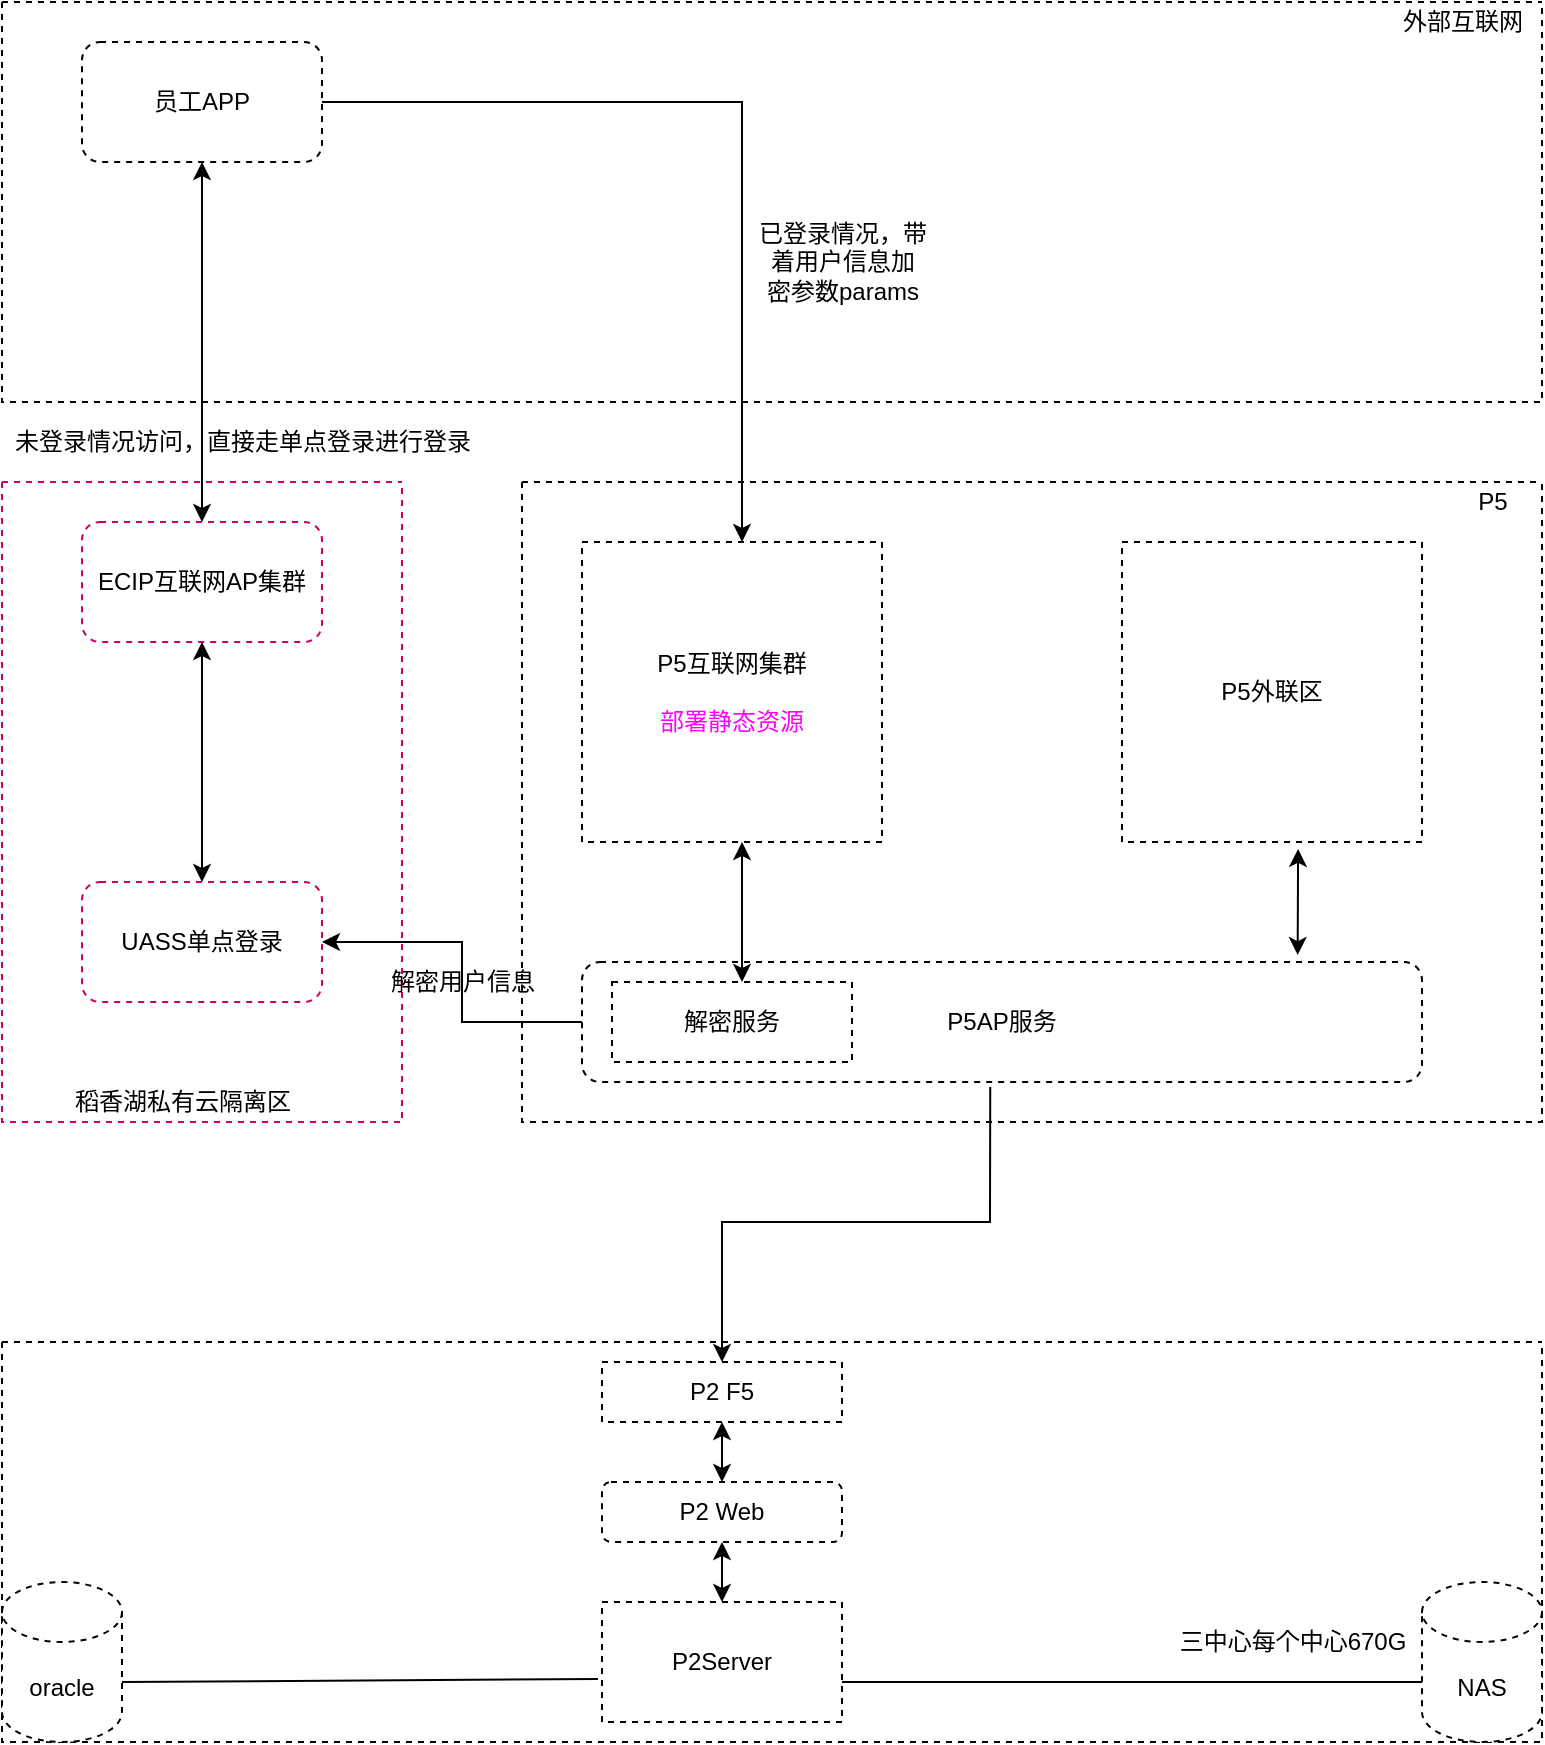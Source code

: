 <mxfile version="17.4.3" type="github" pages="3">
  <diagram id="fxYIC-l14unwPxHLsKk7" name="第 1 页">
    <mxGraphModel dx="1581" dy="884" grid="1" gridSize="10" guides="1" tooltips="1" connect="1" arrows="1" fold="1" page="1" pageScale="1" pageWidth="827" pageHeight="1169" math="0" shadow="0">
      <root>
        <mxCell id="0" />
        <mxCell id="1" parent="0" />
        <mxCell id="Ugl9uYvxQiId3nw6APR2-1" value="" style="swimlane;startSize=0;dashed=1;" vertex="1" parent="1">
          <mxGeometry x="30" y="20" width="770" height="200" as="geometry" />
        </mxCell>
        <mxCell id="Ugl9uYvxQiId3nw6APR2-2" value="外部互联网" style="text;html=1;align=center;verticalAlign=middle;resizable=0;points=[];autosize=1;strokeColor=none;fillColor=none;" vertex="1" parent="Ugl9uYvxQiId3nw6APR2-1">
          <mxGeometry x="690" width="80" height="20" as="geometry" />
        </mxCell>
        <mxCell id="Ugl9uYvxQiId3nw6APR2-3" value="员工APP" style="rounded=1;whiteSpace=wrap;html=1;dashed=1;" vertex="1" parent="Ugl9uYvxQiId3nw6APR2-1">
          <mxGeometry x="40" y="20" width="120" height="60" as="geometry" />
        </mxCell>
        <mxCell id="PqRMCvxVc-aRRlHkbQo4-2" value="已登录情况，带&lt;br&gt;着用户信息加&lt;br&gt;密参数params" style="text;html=1;align=center;verticalAlign=middle;resizable=0;points=[];autosize=1;strokeColor=none;fillColor=none;fontColor=#000000;" vertex="1" parent="Ugl9uYvxQiId3nw6APR2-1">
          <mxGeometry x="370" y="105" width="100" height="50" as="geometry" />
        </mxCell>
        <mxCell id="Ugl9uYvxQiId3nw6APR2-4" value="" style="swimlane;startSize=0;dashed=1;strokeColor=#CC0066;" vertex="1" parent="1">
          <mxGeometry x="30" y="260" width="200" height="320" as="geometry" />
        </mxCell>
        <mxCell id="Ugl9uYvxQiId3nw6APR2-5" value="稻香湖私有云隔离区" style="text;html=1;align=center;verticalAlign=middle;resizable=0;points=[];autosize=1;strokeColor=none;fillColor=none;" vertex="1" parent="Ugl9uYvxQiId3nw6APR2-4">
          <mxGeometry x="30" y="300" width="120" height="20" as="geometry" />
        </mxCell>
        <mxCell id="Ugl9uYvxQiId3nw6APR2-6" value="ECIP互联网AP集群" style="rounded=1;whiteSpace=wrap;html=1;dashed=1;strokeColor=#CC0066;" vertex="1" parent="Ugl9uYvxQiId3nw6APR2-4">
          <mxGeometry x="40" y="20" width="120" height="60" as="geometry" />
        </mxCell>
        <mxCell id="Ugl9uYvxQiId3nw6APR2-7" value="UASS单点登录" style="rounded=1;whiteSpace=wrap;html=1;dashed=1;strokeColor=#CC0066;" vertex="1" parent="Ugl9uYvxQiId3nw6APR2-4">
          <mxGeometry x="40" y="200" width="120" height="60" as="geometry" />
        </mxCell>
        <mxCell id="Ugl9uYvxQiId3nw6APR2-8" value="" style="endArrow=classic;startArrow=classic;html=1;rounded=0;exitX=0.5;exitY=0;exitDx=0;exitDy=0;" edge="1" parent="Ugl9uYvxQiId3nw6APR2-4" source="Ugl9uYvxQiId3nw6APR2-7">
          <mxGeometry width="50" height="50" relative="1" as="geometry">
            <mxPoint x="50" y="130" as="sourcePoint" />
            <mxPoint x="100" y="80" as="targetPoint" />
          </mxGeometry>
        </mxCell>
        <mxCell id="Ugl9uYvxQiId3nw6APR2-26" value="" style="endArrow=classic;startArrow=classic;html=1;rounded=0;fontColor=#000000;entryX=0;entryY=0.5;entryDx=0;entryDy=0;" edge="1" parent="Ugl9uYvxQiId3nw6APR2-4" target="PqRMCvxVc-aRRlHkbQo4-3">
          <mxGeometry width="50" height="50" relative="1" as="geometry">
            <mxPoint x="160" y="230" as="sourcePoint" />
            <mxPoint x="210" y="180" as="targetPoint" />
            <Array as="points">
              <mxPoint x="230" y="230" />
              <mxPoint x="230" y="270" />
            </Array>
          </mxGeometry>
        </mxCell>
        <mxCell id="Ugl9uYvxQiId3nw6APR2-10" value="" style="swimlane;startSize=0;dashed=1;" vertex="1" parent="1">
          <mxGeometry x="290" y="260" width="510" height="320" as="geometry" />
        </mxCell>
        <mxCell id="Ugl9uYvxQiId3nw6APR2-11" value="P5" style="text;html=1;align=center;verticalAlign=middle;resizable=0;points=[];autosize=1;strokeColor=none;fillColor=none;" vertex="1" parent="Ugl9uYvxQiId3nw6APR2-10">
          <mxGeometry x="470" width="30" height="20" as="geometry" />
        </mxCell>
        <mxCell id="Ugl9uYvxQiId3nw6APR2-12" value="P5互联网集群&lt;br&gt;&lt;br&gt;&lt;font color=&quot;#ff00ff&quot;&gt;部署静态资源&lt;/font&gt;" style="whiteSpace=wrap;html=1;aspect=fixed;dashed=1;" vertex="1" parent="Ugl9uYvxQiId3nw6APR2-10">
          <mxGeometry x="30" y="30" width="150" height="150" as="geometry" />
        </mxCell>
        <mxCell id="Ugl9uYvxQiId3nw6APR2-13" value="P5外联区" style="whiteSpace=wrap;html=1;aspect=fixed;dashed=1;" vertex="1" parent="Ugl9uYvxQiId3nw6APR2-10">
          <mxGeometry x="300" y="30" width="150" height="150" as="geometry" />
        </mxCell>
        <mxCell id="Ugl9uYvxQiId3nw6APR2-14" value="P5AP服务" style="rounded=1;whiteSpace=wrap;html=1;dashed=1;" vertex="1" parent="Ugl9uYvxQiId3nw6APR2-10">
          <mxGeometry x="30" y="240" width="420" height="60" as="geometry" />
        </mxCell>
        <mxCell id="Ugl9uYvxQiId3nw6APR2-16" value="" style="endArrow=classic;startArrow=classic;html=1;rounded=0;fontColor=#FF00FF;" edge="1" parent="Ugl9uYvxQiId3nw6APR2-10">
          <mxGeometry width="50" height="50" relative="1" as="geometry">
            <mxPoint x="110" y="250" as="sourcePoint" />
            <mxPoint x="110" y="180" as="targetPoint" />
          </mxGeometry>
        </mxCell>
        <mxCell id="Ugl9uYvxQiId3nw6APR2-17" value="" style="endArrow=classic;startArrow=classic;html=1;rounded=0;fontColor=#FF00FF;entryX=0.587;entryY=1.023;entryDx=0;entryDy=0;entryPerimeter=0;exitX=0.852;exitY=-0.058;exitDx=0;exitDy=0;exitPerimeter=0;" edge="1" parent="Ugl9uYvxQiId3nw6APR2-10" source="Ugl9uYvxQiId3nw6APR2-14" target="Ugl9uYvxQiId3nw6APR2-13">
          <mxGeometry width="50" height="50" relative="1" as="geometry">
            <mxPoint x="390" y="230" as="sourcePoint" />
            <mxPoint x="390" y="180" as="targetPoint" />
          </mxGeometry>
        </mxCell>
        <mxCell id="PqRMCvxVc-aRRlHkbQo4-3" value="解密服务" style="rounded=0;whiteSpace=wrap;html=1;dashed=1;fontColor=#000000;strokeColor=#000000;" vertex="1" parent="Ugl9uYvxQiId3nw6APR2-10">
          <mxGeometry x="45" y="250" width="120" height="40" as="geometry" />
        </mxCell>
        <mxCell id="Ugl9uYvxQiId3nw6APR2-9" value="" style="endArrow=classic;startArrow=classic;html=1;rounded=0;exitX=0.5;exitY=0;exitDx=0;exitDy=0;entryX=0.5;entryY=1;entryDx=0;entryDy=0;" edge="1" parent="1" source="Ugl9uYvxQiId3nw6APR2-6" target="Ugl9uYvxQiId3nw6APR2-3">
          <mxGeometry width="50" height="50" relative="1" as="geometry">
            <mxPoint x="80" y="150" as="sourcePoint" />
            <mxPoint x="130" y="100" as="targetPoint" />
          </mxGeometry>
        </mxCell>
        <mxCell id="Ugl9uYvxQiId3nw6APR2-15" value="" style="endArrow=classic;html=1;rounded=0;fontColor=#FF00FF;exitX=1;exitY=0.5;exitDx=0;exitDy=0;" edge="1" parent="1" source="Ugl9uYvxQiId3nw6APR2-3">
          <mxGeometry width="50" height="50" relative="1" as="geometry">
            <mxPoint x="200" y="90" as="sourcePoint" />
            <mxPoint x="400" y="290" as="targetPoint" />
            <Array as="points">
              <mxPoint x="400" y="70" />
            </Array>
          </mxGeometry>
        </mxCell>
        <mxCell id="Ugl9uYvxQiId3nw6APR2-18" value="" style="swimlane;startSize=0;dashed=1;fontColor=#FF00FF;" vertex="1" parent="1">
          <mxGeometry x="30" y="690" width="770" height="200" as="geometry" />
        </mxCell>
        <mxCell id="Ugl9uYvxQiId3nw6APR2-19" value="&lt;font color=&quot;#000000&quot;&gt;P2 F5&lt;/font&gt;" style="whiteSpace=wrap;html=1;dashed=1;fontColor=#FF00FF;" vertex="1" parent="Ugl9uYvxQiId3nw6APR2-18">
          <mxGeometry x="300" y="10" width="120" height="30" as="geometry" />
        </mxCell>
        <mxCell id="Ugl9uYvxQiId3nw6APR2-21" value="oracle" style="shape=cylinder3;whiteSpace=wrap;html=1;boundedLbl=1;backgroundOutline=1;size=15;dashed=1;fontColor=#000000;" vertex="1" parent="Ugl9uYvxQiId3nw6APR2-18">
          <mxGeometry y="120" width="60" height="80" as="geometry" />
        </mxCell>
        <mxCell id="Ugl9uYvxQiId3nw6APR2-22" value="NAS" style="shape=cylinder3;whiteSpace=wrap;html=1;boundedLbl=1;backgroundOutline=1;size=15;dashed=1;fontColor=#000000;" vertex="1" parent="Ugl9uYvxQiId3nw6APR2-18">
          <mxGeometry x="710" y="120" width="60" height="80" as="geometry" />
        </mxCell>
        <mxCell id="Ugl9uYvxQiId3nw6APR2-23" value="P2Server" style="whiteSpace=wrap;html=1;dashed=1;fontColor=#000000;" vertex="1" parent="Ugl9uYvxQiId3nw6APR2-18">
          <mxGeometry x="300" y="130" width="120" height="60" as="geometry" />
        </mxCell>
        <mxCell id="Ugl9uYvxQiId3nw6APR2-24" value="" style="endArrow=none;html=1;rounded=0;fontColor=#000000;entryX=-0.017;entryY=0.642;entryDx=0;entryDy=0;entryPerimeter=0;" edge="1" parent="Ugl9uYvxQiId3nw6APR2-18" target="Ugl9uYvxQiId3nw6APR2-23">
          <mxGeometry width="50" height="50" relative="1" as="geometry">
            <mxPoint x="60" y="170" as="sourcePoint" />
            <mxPoint x="110" y="120" as="targetPoint" />
          </mxGeometry>
        </mxCell>
        <mxCell id="Ugl9uYvxQiId3nw6APR2-25" value="" style="endArrow=none;html=1;rounded=0;fontColor=#000000;" edge="1" parent="Ugl9uYvxQiId3nw6APR2-18">
          <mxGeometry width="50" height="50" relative="1" as="geometry">
            <mxPoint x="420" y="170" as="sourcePoint" />
            <mxPoint x="710" y="170" as="targetPoint" />
          </mxGeometry>
        </mxCell>
        <mxCell id="Ugl9uYvxQiId3nw6APR2-28" value="" style="endArrow=classic;startArrow=classic;html=1;rounded=0;fontColor=#000000;exitX=0.5;exitY=0;exitDx=0;exitDy=0;" edge="1" parent="Ugl9uYvxQiId3nw6APR2-18" source="Ugl9uYvxQiId3nw6APR2-23">
          <mxGeometry width="50" height="50" relative="1" as="geometry">
            <mxPoint x="310" y="90" as="sourcePoint" />
            <mxPoint x="360" y="100" as="targetPoint" />
          </mxGeometry>
        </mxCell>
        <mxCell id="wDpPCVe8b4VSUC-GnXIY-1" value="P2 Web" style="rounded=1;whiteSpace=wrap;html=1;dashed=1;fontColor=#000000;strokeColor=#000000;" vertex="1" parent="Ugl9uYvxQiId3nw6APR2-18">
          <mxGeometry x="300" y="70" width="120" height="30" as="geometry" />
        </mxCell>
        <mxCell id="wDpPCVe8b4VSUC-GnXIY-2" value="" style="endArrow=classic;startArrow=classic;html=1;rounded=0;fontColor=#000000;exitX=0.5;exitY=0;exitDx=0;exitDy=0;" edge="1" parent="Ugl9uYvxQiId3nw6APR2-18" source="wDpPCVe8b4VSUC-GnXIY-1">
          <mxGeometry width="50" height="50" relative="1" as="geometry">
            <mxPoint x="310" y="90" as="sourcePoint" />
            <mxPoint x="360" y="40" as="targetPoint" />
          </mxGeometry>
        </mxCell>
        <mxCell id="i8Rj4fypaABfYELcApGF-1" value="三中心每个中心670G" style="text;html=1;align=center;verticalAlign=middle;resizable=0;points=[];autosize=1;strokeColor=none;fillColor=none;fontColor=#000000;" vertex="1" parent="Ugl9uYvxQiId3nw6APR2-18">
          <mxGeometry x="580" y="140" width="130" height="20" as="geometry" />
        </mxCell>
        <mxCell id="Ugl9uYvxQiId3nw6APR2-20" value="" style="endArrow=classic;html=1;rounded=0;fontColor=#000000;exitX=0.486;exitY=1.042;exitDx=0;exitDy=0;exitPerimeter=0;entryX=0.5;entryY=0;entryDx=0;entryDy=0;" edge="1" parent="1" source="Ugl9uYvxQiId3nw6APR2-14" target="Ugl9uYvxQiId3nw6APR2-19">
          <mxGeometry width="50" height="50" relative="1" as="geometry">
            <mxPoint x="390" y="630" as="sourcePoint" />
            <mxPoint x="440" y="580" as="targetPoint" />
            <Array as="points">
              <mxPoint x="524" y="630" />
              <mxPoint x="390" y="630" />
            </Array>
          </mxGeometry>
        </mxCell>
        <mxCell id="Ugl9uYvxQiId3nw6APR2-27" value="解密用户信息" style="text;html=1;align=center;verticalAlign=middle;resizable=0;points=[];autosize=1;strokeColor=none;fillColor=none;fontColor=#000000;" vertex="1" parent="1">
          <mxGeometry x="215" y="500" width="90" height="20" as="geometry" />
        </mxCell>
        <mxCell id="PqRMCvxVc-aRRlHkbQo4-1" value="未登录情况访问，直接走单点登录进行登录" style="text;html=1;align=center;verticalAlign=middle;resizable=0;points=[];autosize=1;strokeColor=none;fillColor=none;fontColor=#000000;" vertex="1" parent="1">
          <mxGeometry x="30" y="230" width="240" height="20" as="geometry" />
        </mxCell>
      </root>
    </mxGraphModel>
  </diagram>
  <diagram id="UH04VGSTAacxjwMQr7d4" name="第 2 页">
    <mxGraphModel dx="1280" dy="715" grid="1" gridSize="10" guides="1" tooltips="1" connect="1" arrows="1" fold="1" page="1" pageScale="1" pageWidth="827" pageHeight="1169" math="0" shadow="0">
      <root>
        <mxCell id="0" />
        <mxCell id="1" parent="0" />
        <mxCell id="mcm8_Zln9FBj4yurveDY-1" value="" style="swimlane;startSize=0;dashed=1;fontColor=#000000;strokeColor=#000000;" vertex="1" parent="1">
          <mxGeometry x="40" y="30" width="760" height="210" as="geometry" />
        </mxCell>
        <mxCell id="mcm8_Zln9FBj4yurveDY-2" value="外部互联网" style="text;html=1;align=center;verticalAlign=middle;resizable=0;points=[];autosize=1;strokeColor=none;fillColor=none;fontColor=#000000;" vertex="1" parent="mcm8_Zln9FBj4yurveDY-1">
          <mxGeometry x="690" width="80" height="20" as="geometry" />
        </mxCell>
        <mxCell id="uT0jyLpB45JN8sAD5WJv-1" value="掌上网点/建行到家" style="rounded=1;whiteSpace=wrap;html=1;dashed=1;fontColor=#000000;strokeColor=#000000;" vertex="1" parent="mcm8_Zln9FBj4yurveDY-1">
          <mxGeometry x="60" y="140" width="120" height="60" as="geometry" />
        </mxCell>
        <mxCell id="uT0jyLpB45JN8sAD5WJv-2" value="掌上信用卡" style="rounded=1;whiteSpace=wrap;html=1;dashed=1;fontColor=#000000;strokeColor=#000000;" vertex="1" parent="mcm8_Zln9FBj4yurveDY-1">
          <mxGeometry x="530" y="140" width="120" height="60" as="geometry" />
        </mxCell>
        <mxCell id="uT0jyLpB45JN8sAD5WJv-3" value="" style="endArrow=classic;startArrow=classic;html=1;rounded=0;fontColor=#000000;exitX=1;exitY=0.5;exitDx=0;exitDy=0;entryX=0;entryY=0.5;entryDx=0;entryDy=0;" edge="1" parent="mcm8_Zln9FBj4yurveDY-1" source="uT0jyLpB45JN8sAD5WJv-1" target="uT0jyLpB45JN8sAD5WJv-2">
          <mxGeometry width="50" height="50" relative="1" as="geometry">
            <mxPoint x="480" y="100" as="sourcePoint" />
            <mxPoint x="540" y="50" as="targetPoint" />
          </mxGeometry>
        </mxCell>
        <mxCell id="PBgo7s__vL5HawsmyRH6-1" value="高德地图" style="rounded=1;whiteSpace=wrap;html=1;dashed=1;fontColor=#000000;strokeColor=#000000;" vertex="1" parent="mcm8_Zln9FBj4yurveDY-1">
          <mxGeometry x="60" y="20" width="120" height="60" as="geometry" />
        </mxCell>
        <mxCell id="PBgo7s__vL5HawsmyRH6-2" value="微信服务（实名认证，位置服务等）" style="rounded=1;whiteSpace=wrap;html=1;dashed=1;fontColor=#000000;strokeColor=#000000;" vertex="1" parent="mcm8_Zln9FBj4yurveDY-1">
          <mxGeometry x="290" y="20" width="120" height="60" as="geometry" />
        </mxCell>
        <mxCell id="PBgo7s__vL5HawsmyRH6-3" value="其他第三方服务" style="rounded=1;whiteSpace=wrap;html=1;dashed=1;fontColor=#000000;strokeColor=#000000;" vertex="1" parent="mcm8_Zln9FBj4yurveDY-1">
          <mxGeometry x="510" y="20" width="160" height="60" as="geometry" />
        </mxCell>
        <mxCell id="PBgo7s__vL5HawsmyRH6-4" value="" style="swimlane;startSize=0;dashed=1;fontColor=#000000;strokeColor=#000000;" vertex="1" parent="mcm8_Zln9FBj4yurveDY-1">
          <mxGeometry x="20" y="10" width="670" height="80" as="geometry" />
        </mxCell>
        <mxCell id="PBgo7s__vL5HawsmyRH6-5" value="" style="endArrow=classic;startArrow=classic;html=1;rounded=0;fontColor=#000000;exitX=0.5;exitY=0;exitDx=0;exitDy=0;" edge="1" parent="mcm8_Zln9FBj4yurveDY-1" source="uT0jyLpB45JN8sAD5WJv-1">
          <mxGeometry width="50" height="50" relative="1" as="geometry">
            <mxPoint x="70" y="140" as="sourcePoint" />
            <mxPoint x="120" y="90" as="targetPoint" />
          </mxGeometry>
        </mxCell>
        <mxCell id="PBgo7s__vL5HawsmyRH6-6" value="" style="endArrow=classic;startArrow=classic;html=1;rounded=0;fontColor=#000000;exitX=0.583;exitY=-0.028;exitDx=0;exitDy=0;exitPerimeter=0;" edge="1" parent="mcm8_Zln9FBj4yurveDY-1" source="uT0jyLpB45JN8sAD5WJv-2">
          <mxGeometry width="50" height="50" relative="1" as="geometry">
            <mxPoint x="550" y="140" as="sourcePoint" />
            <mxPoint x="600" y="90" as="targetPoint" />
          </mxGeometry>
        </mxCell>
        <mxCell id="U7dTvTwgUuAtbAlozD5D-1" value="互联跳转" style="text;html=1;align=center;verticalAlign=middle;resizable=0;points=[];autosize=1;strokeColor=none;fillColor=none;fontColor=#000000;" vertex="1" parent="mcm8_Zln9FBj4yurveDY-1">
          <mxGeometry x="310" y="150" width="60" height="20" as="geometry" />
        </mxCell>
        <mxCell id="XOoGrKn0b5mTBnXkIcHs-7" value="" style="swimlane;startSize=0;dashed=1;fontColor=#000000;strokeColor=#000000;" vertex="1" parent="1">
          <mxGeometry x="40" y="620" width="760" height="260" as="geometry" />
        </mxCell>
        <mxCell id="XOoGrKn0b5mTBnXkIcHs-8" value="oracle" style="shape=cylinder3;whiteSpace=wrap;html=1;boundedLbl=1;backgroundOutline=1;size=15;dashed=1;fontColor=#000000;strokeColor=#000000;" vertex="1" parent="XOoGrKn0b5mTBnXkIcHs-7">
          <mxGeometry y="180" width="60" height="80" as="geometry" />
        </mxCell>
        <mxCell id="XOoGrKn0b5mTBnXkIcHs-9" value="P2 P5" style="rounded=1;whiteSpace=wrap;html=1;dashed=1;fontColor=#000000;strokeColor=#000000;" vertex="1" parent="XOoGrKn0b5mTBnXkIcHs-7">
          <mxGeometry x="300" y="10" width="120" height="30" as="geometry" />
        </mxCell>
        <mxCell id="XOoGrKn0b5mTBnXkIcHs-10" value="P2 Web" style="rounded=1;whiteSpace=wrap;html=1;dashed=1;fontColor=#000000;strokeColor=#000000;" vertex="1" parent="XOoGrKn0b5mTBnXkIcHs-7">
          <mxGeometry x="300" y="80" width="120" height="40" as="geometry" />
        </mxCell>
        <mxCell id="XOoGrKn0b5mTBnXkIcHs-11" value="P2Server" style="rounded=1;whiteSpace=wrap;html=1;dashed=1;fontColor=#000000;strokeColor=#000000;" vertex="1" parent="XOoGrKn0b5mTBnXkIcHs-7">
          <mxGeometry x="300" y="190" width="120" height="60" as="geometry" />
        </mxCell>
        <mxCell id="XOoGrKn0b5mTBnXkIcHs-13" value="" style="endArrow=classic;startArrow=classic;html=1;rounded=0;fontColor=#000000;exitX=0.5;exitY=0;exitDx=0;exitDy=0;" edge="1" parent="XOoGrKn0b5mTBnXkIcHs-7" source="XOoGrKn0b5mTBnXkIcHs-10">
          <mxGeometry width="50" height="50" relative="1" as="geometry">
            <mxPoint x="310" y="90" as="sourcePoint" />
            <mxPoint x="360" y="40" as="targetPoint" />
          </mxGeometry>
        </mxCell>
        <mxCell id="XOoGrKn0b5mTBnXkIcHs-14" value="" style="endArrow=classic;startArrow=classic;html=1;rounded=0;fontColor=#000000;exitX=0.5;exitY=0;exitDx=0;exitDy=0;" edge="1" parent="XOoGrKn0b5mTBnXkIcHs-7" source="XOoGrKn0b5mTBnXkIcHs-11">
          <mxGeometry width="50" height="50" relative="1" as="geometry">
            <mxPoint x="310" y="170" as="sourcePoint" />
            <mxPoint x="360" y="120" as="targetPoint" />
          </mxGeometry>
        </mxCell>
        <mxCell id="XOoGrKn0b5mTBnXkIcHs-15" value="" style="endArrow=none;html=1;rounded=0;fontColor=#000000;entryX=-0.008;entryY=0.642;entryDx=0;entryDy=0;entryPerimeter=0;" edge="1" parent="XOoGrKn0b5mTBnXkIcHs-7" target="XOoGrKn0b5mTBnXkIcHs-11">
          <mxGeometry width="50" height="50" relative="1" as="geometry">
            <mxPoint x="60" y="230" as="sourcePoint" />
            <mxPoint x="110" y="180" as="targetPoint" />
          </mxGeometry>
        </mxCell>
        <mxCell id="XOoGrKn0b5mTBnXkIcHs-16" value="NAS" style="shape=cylinder3;whiteSpace=wrap;html=1;boundedLbl=1;backgroundOutline=1;size=15;dashed=1;fontColor=#000000;strokeColor=#000000;" vertex="1" parent="XOoGrKn0b5mTBnXkIcHs-7">
          <mxGeometry x="700" y="180" width="60" height="80" as="geometry" />
        </mxCell>
        <mxCell id="XOoGrKn0b5mTBnXkIcHs-17" value="" style="endArrow=none;html=1;rounded=0;fontColor=#000000;" edge="1" parent="XOoGrKn0b5mTBnXkIcHs-7">
          <mxGeometry width="50" height="50" relative="1" as="geometry">
            <mxPoint x="420" y="230" as="sourcePoint" />
            <mxPoint x="700" y="230" as="targetPoint" />
          </mxGeometry>
        </mxCell>
        <mxCell id="XOoGrKn0b5mTBnXkIcHs-18" value="私有云开放区" style="text;html=1;align=center;verticalAlign=middle;resizable=0;points=[];autosize=1;strokeColor=none;fillColor=none;fontColor=#000000;" vertex="1" parent="XOoGrKn0b5mTBnXkIcHs-7">
          <mxGeometry x="670" width="90" height="20" as="geometry" />
        </mxCell>
        <mxCell id="qtngtxtrrzAJN4FOzW6x-1" value="每日大约640G，保存1天-1月" style="text;html=1;align=center;verticalAlign=middle;resizable=0;points=[];autosize=1;strokeColor=none;fillColor=none;fontColor=#000000;" vertex="1" parent="1">
          <mxGeometry x="575" y="820" width="170" height="20" as="geometry" />
        </mxCell>
        <mxCell id="-eisz2jrGjkrt2OWroD8-1" value="" style="swimlane;startSize=0;dashed=1;" vertex="1" parent="1">
          <mxGeometry x="40" y="260" width="760" height="320" as="geometry" />
        </mxCell>
        <mxCell id="-eisz2jrGjkrt2OWroD8-2" value="P5" style="text;html=1;align=center;verticalAlign=middle;resizable=0;points=[];autosize=1;strokeColor=none;fillColor=none;" vertex="1" parent="-eisz2jrGjkrt2OWroD8-1">
          <mxGeometry x="730" y="300" width="30" height="20" as="geometry" />
        </mxCell>
        <mxCell id="-eisz2jrGjkrt2OWroD8-3" value="P5外联区" style="whiteSpace=wrap;html=1;aspect=fixed;dashed=1;" vertex="1" parent="-eisz2jrGjkrt2OWroD8-1">
          <mxGeometry x="640" y="80" width="110" height="110" as="geometry" />
        </mxCell>
        <mxCell id="-eisz2jrGjkrt2OWroD8-4" value="" style="rounded=1;whiteSpace=wrap;html=1;dashed=1;" vertex="1" parent="-eisz2jrGjkrt2OWroD8-1">
          <mxGeometry x="30" y="240" width="590" height="60" as="geometry" />
        </mxCell>
        <mxCell id="-eisz2jrGjkrt2OWroD8-7" value="员工APP AP" style="rounded=0;whiteSpace=wrap;html=1;dashed=1;fontColor=#000000;strokeColor=#000000;" vertex="1" parent="-eisz2jrGjkrt2OWroD8-1">
          <mxGeometry x="130" y="250" width="120" height="40" as="geometry" />
        </mxCell>
        <mxCell id="-eisz2jrGjkrt2OWroD8-8" value="" style="swimlane;startSize=0;dashed=1;fontColor=#000000;strokeColor=#000000;" vertex="1" parent="-eisz2jrGjkrt2OWroD8-1">
          <mxGeometry x="24" y="10" width="726" height="40" as="geometry" />
        </mxCell>
        <mxCell id="-eisz2jrGjkrt2OWroD8-9" value="P5 掌上网点 F5" style="whiteSpace=wrap;html=1;dashed=1;fontColor=#000000;strokeColor=#000000;" vertex="1" parent="-eisz2jrGjkrt2OWroD8-8">
          <mxGeometry x="302" y="5" width="95" height="30" as="geometry" />
        </mxCell>
        <mxCell id="-eisz2jrGjkrt2OWroD8-10" value="P5 员工APP F5" style="whiteSpace=wrap;html=1;dashed=1;fontColor=#000000;strokeColor=#000000;" vertex="1" parent="-eisz2jrGjkrt2OWroD8-8">
          <mxGeometry x="33.5" y="5" width="95" height="30" as="geometry" />
        </mxCell>
        <mxCell id="-eisz2jrGjkrt2OWroD8-11" value="P5 原有 F5" style="whiteSpace=wrap;html=1;dashed=1;fontColor=#000000;strokeColor=#000000;" vertex="1" parent="-eisz2jrGjkrt2OWroD8-8">
          <mxGeometry x="566" y="5" width="95" height="30" as="geometry" />
        </mxCell>
        <mxCell id="-eisz2jrGjkrt2OWroD8-12" value="" style="swimlane;startSize=0;dashed=1;fontColor=#000000;strokeColor=#000000;" vertex="1" parent="-eisz2jrGjkrt2OWroD8-1">
          <mxGeometry x="24" y="70" width="596" height="130" as="geometry" />
        </mxCell>
        <mxCell id="-eisz2jrGjkrt2OWroD8-13" value="P5Web集群&lt;br&gt;&lt;br&gt;原有Web服务" style="whiteSpace=wrap;html=1;aspect=fixed;dashed=1;" vertex="1" parent="-eisz2jrGjkrt2OWroD8-12">
          <mxGeometry x="456" y="15" width="100" height="100" as="geometry" />
        </mxCell>
        <mxCell id="-eisz2jrGjkrt2OWroD8-14" value="P5Web集群&lt;br&gt;&lt;br&gt;&lt;font color=&quot;#ff00ff&quot;&gt;掌上信用卡静&lt;br&gt;态资源&lt;/font&gt;" style="whiteSpace=wrap;html=1;aspect=fixed;dashed=1;" vertex="1" parent="-eisz2jrGjkrt2OWroD8-12">
          <mxGeometry x="300" y="15" width="100" height="100" as="geometry" />
        </mxCell>
        <mxCell id="-eisz2jrGjkrt2OWroD8-15" value="P5Web集群&lt;br&gt;&lt;br&gt;&lt;font color=&quot;#ff00ff&quot;&gt;员工APP静态资源&lt;/font&gt;" style="whiteSpace=wrap;html=1;aspect=fixed;dashed=1;" vertex="1" parent="-eisz2jrGjkrt2OWroD8-12">
          <mxGeometry x="116" y="15" width="100" height="100" as="geometry" />
        </mxCell>
        <mxCell id="-eisz2jrGjkrt2OWroD8-17" value="掌上网点Ap" style="rounded=1;whiteSpace=wrap;html=1;dashed=1;fontColor=#000000;strokeColor=#000000;" vertex="1" parent="-eisz2jrGjkrt2OWroD8-1">
          <mxGeometry x="314" y="250" width="120" height="40" as="geometry" />
        </mxCell>
        <mxCell id="-eisz2jrGjkrt2OWroD8-18" value="P8交易调用AP" style="rounded=1;whiteSpace=wrap;html=1;dashed=1;fontColor=#000000;strokeColor=#000000;" vertex="1" parent="-eisz2jrGjkrt2OWroD8-1">
          <mxGeometry x="490" y="250" width="120" height="40" as="geometry" />
        </mxCell>
        <mxCell id="-eisz2jrGjkrt2OWroD8-20" value="" style="endArrow=classic;startArrow=classic;html=1;rounded=0;fontColor=#000000;exitX=0.5;exitY=0;exitDx=0;exitDy=0;" edge="1" parent="-eisz2jrGjkrt2OWroD8-1" source="-eisz2jrGjkrt2OWroD8-14" target="-eisz2jrGjkrt2OWroD8-9">
          <mxGeometry width="50" height="50" relative="1" as="geometry">
            <mxPoint x="324" y="90" as="sourcePoint" />
            <mxPoint x="374" y="40" as="targetPoint" />
          </mxGeometry>
        </mxCell>
        <mxCell id="-eisz2jrGjkrt2OWroD8-21" value="" style="endArrow=classic;startArrow=classic;html=1;rounded=0;fontColor=#000000;exitX=1;exitY=0.5;exitDx=0;exitDy=0;" edge="1" parent="-eisz2jrGjkrt2OWroD8-1" source="-eisz2jrGjkrt2OWroD8-4">
          <mxGeometry width="50" height="50" relative="1" as="geometry">
            <mxPoint x="650" y="240" as="sourcePoint" />
            <mxPoint x="700" y="190" as="targetPoint" />
            <Array as="points">
              <mxPoint x="700" y="270" />
            </Array>
          </mxGeometry>
        </mxCell>
        <mxCell id="-eisz2jrGjkrt2OWroD8-22" value="" style="endArrow=classic;startArrow=classic;html=1;rounded=0;fontColor=#000000;entryX=0.5;entryY=1;entryDx=0;entryDy=0;" edge="1" parent="-eisz2jrGjkrt2OWroD8-1" target="-eisz2jrGjkrt2OWroD8-14">
          <mxGeometry width="50" height="50" relative="1" as="geometry">
            <mxPoint x="373" y="250" as="sourcePoint" />
            <mxPoint x="423" y="200" as="targetPoint" />
          </mxGeometry>
        </mxCell>
        <mxCell id="-eisz2jrGjkrt2OWroD8-19" value="" style="endArrow=classic;startArrow=classic;html=1;rounded=0;fontColor=#000000;entryX=0.5;entryY=1;entryDx=0;entryDy=0;exitX=0.5;exitY=0;exitDx=0;exitDy=0;" edge="1" parent="1" source="-eisz2jrGjkrt2OWroD8-9" target="uT0jyLpB45JN8sAD5WJv-2">
          <mxGeometry width="50" height="50" relative="1" as="geometry">
            <mxPoint x="413" y="280" as="sourcePoint" />
            <mxPoint x="463" y="230" as="targetPoint" />
            <Array as="points">
              <mxPoint x="414" y="250" />
              <mxPoint x="630" y="250" />
            </Array>
          </mxGeometry>
        </mxCell>
        <mxCell id="-eisz2jrGjkrt2OWroD8-23" value="" style="endArrow=classic;startArrow=classic;html=1;rounded=0;fontColor=#000000;exitX=0.5;exitY=0;exitDx=0;exitDy=0;entryX=0.383;entryY=1.018;entryDx=0;entryDy=0;entryPerimeter=0;" edge="1" parent="1" source="XOoGrKn0b5mTBnXkIcHs-9" target="-eisz2jrGjkrt2OWroD8-17">
          <mxGeometry width="50" height="50" relative="1" as="geometry">
            <mxPoint x="364" y="600" as="sourcePoint" />
            <mxPoint x="414" y="550" as="targetPoint" />
          </mxGeometry>
        </mxCell>
      </root>
    </mxGraphModel>
  </diagram>
  <diagram id="fpkB4kQL59SjW4RZ-F0n" name="第 3 页">
    <mxGraphModel dx="1120" dy="626" grid="1" gridSize="10" guides="1" tooltips="1" connect="1" arrows="1" fold="1" page="1" pageScale="1" pageWidth="827" pageHeight="1169" math="0" shadow="0">
      <root>
        <mxCell id="0" />
        <mxCell id="1" parent="0" />
        <mxCell id="7Pbh5oCqQY8hPfmPGfme-1" value="" style="swimlane;startSize=0;dashed=1;" vertex="1" parent="1">
          <mxGeometry x="30" y="20" width="770" height="200" as="geometry" />
        </mxCell>
        <mxCell id="7Pbh5oCqQY8hPfmPGfme-2" value="外部互联网" style="text;html=1;align=center;verticalAlign=middle;resizable=0;points=[];autosize=1;strokeColor=none;fillColor=none;" vertex="1" parent="7Pbh5oCqQY8hPfmPGfme-1">
          <mxGeometry x="690" width="80" height="20" as="geometry" />
        </mxCell>
        <mxCell id="7Pbh5oCqQY8hPfmPGfme-3" value="员工APP" style="rounded=1;whiteSpace=wrap;html=1;dashed=1;" vertex="1" parent="7Pbh5oCqQY8hPfmPGfme-1">
          <mxGeometry x="40" y="20" width="120" height="60" as="geometry" />
        </mxCell>
        <mxCell id="7Pbh5oCqQY8hPfmPGfme-4" value="已登录情况，带&lt;br&gt;着用户信息加&lt;br&gt;密参数params" style="text;html=1;align=center;verticalAlign=middle;resizable=0;points=[];autosize=1;strokeColor=none;fillColor=none;fontColor=#000000;" vertex="1" parent="7Pbh5oCqQY8hPfmPGfme-1">
          <mxGeometry x="370" y="105" width="100" height="50" as="geometry" />
        </mxCell>
        <mxCell id="7Pbh5oCqQY8hPfmPGfme-5" value="" style="swimlane;startSize=0;dashed=1;strokeColor=#CC0066;" vertex="1" parent="1">
          <mxGeometry x="30" y="260" width="200" height="320" as="geometry" />
        </mxCell>
        <mxCell id="7Pbh5oCqQY8hPfmPGfme-6" value="稻香湖私有云隔离区" style="text;html=1;align=center;verticalAlign=middle;resizable=0;points=[];autosize=1;strokeColor=none;fillColor=none;" vertex="1" parent="7Pbh5oCqQY8hPfmPGfme-5">
          <mxGeometry x="30" y="300" width="120" height="20" as="geometry" />
        </mxCell>
        <mxCell id="7Pbh5oCqQY8hPfmPGfme-7" value="ECIP互联网AP集群" style="rounded=1;whiteSpace=wrap;html=1;dashed=1;strokeColor=#CC0066;" vertex="1" parent="7Pbh5oCqQY8hPfmPGfme-5">
          <mxGeometry x="40" y="20" width="120" height="60" as="geometry" />
        </mxCell>
        <mxCell id="7Pbh5oCqQY8hPfmPGfme-8" value="UASS单点登录" style="rounded=1;whiteSpace=wrap;html=1;dashed=1;strokeColor=#CC0066;" vertex="1" parent="7Pbh5oCqQY8hPfmPGfme-5">
          <mxGeometry x="40" y="200" width="120" height="60" as="geometry" />
        </mxCell>
        <mxCell id="7Pbh5oCqQY8hPfmPGfme-9" value="" style="endArrow=classic;startArrow=classic;html=1;rounded=0;exitX=0.5;exitY=0;exitDx=0;exitDy=0;" edge="1" parent="7Pbh5oCqQY8hPfmPGfme-5" source="7Pbh5oCqQY8hPfmPGfme-8">
          <mxGeometry width="50" height="50" relative="1" as="geometry">
            <mxPoint x="50" y="130" as="sourcePoint" />
            <mxPoint x="100" y="80" as="targetPoint" />
          </mxGeometry>
        </mxCell>
        <mxCell id="7Pbh5oCqQY8hPfmPGfme-10" value="" style="endArrow=classic;startArrow=classic;html=1;rounded=0;fontColor=#000000;entryX=0;entryY=0.5;entryDx=0;entryDy=0;" edge="1" parent="7Pbh5oCqQY8hPfmPGfme-5" target="7Pbh5oCqQY8hPfmPGfme-18">
          <mxGeometry width="50" height="50" relative="1" as="geometry">
            <mxPoint x="160" y="230" as="sourcePoint" />
            <mxPoint x="210" y="180" as="targetPoint" />
            <Array as="points">
              <mxPoint x="230" y="230" />
              <mxPoint x="230" y="270" />
            </Array>
          </mxGeometry>
        </mxCell>
        <mxCell id="7Pbh5oCqQY8hPfmPGfme-11" value="" style="swimlane;startSize=0;dashed=1;" vertex="1" parent="1">
          <mxGeometry x="290" y="260" width="510" height="320" as="geometry" />
        </mxCell>
        <mxCell id="7Pbh5oCqQY8hPfmPGfme-12" value="P5" style="text;html=1;align=center;verticalAlign=middle;resizable=0;points=[];autosize=1;strokeColor=none;fillColor=none;" vertex="1" parent="7Pbh5oCqQY8hPfmPGfme-11">
          <mxGeometry x="470" width="30" height="20" as="geometry" />
        </mxCell>
        <mxCell id="7Pbh5oCqQY8hPfmPGfme-14" value="P5外联区" style="whiteSpace=wrap;html=1;aspect=fixed;dashed=1;" vertex="1" parent="7Pbh5oCqQY8hPfmPGfme-11">
          <mxGeometry x="445" y="120" width="60" height="60" as="geometry" />
        </mxCell>
        <mxCell id="7Pbh5oCqQY8hPfmPGfme-15" value="" style="rounded=1;whiteSpace=wrap;html=1;dashed=1;" vertex="1" parent="7Pbh5oCqQY8hPfmPGfme-11">
          <mxGeometry x="30" y="240" width="420" height="60" as="geometry" />
        </mxCell>
        <mxCell id="7Pbh5oCqQY8hPfmPGfme-16" value="" style="endArrow=classic;startArrow=classic;html=1;rounded=0;fontColor=#FF00FF;" edge="1" parent="7Pbh5oCqQY8hPfmPGfme-11">
          <mxGeometry width="50" height="50" relative="1" as="geometry">
            <mxPoint x="110" y="250" as="sourcePoint" />
            <mxPoint x="110" y="190" as="targetPoint" />
          </mxGeometry>
        </mxCell>
        <mxCell id="7Pbh5oCqQY8hPfmPGfme-17" value="" style="endArrow=classic;startArrow=classic;html=1;rounded=0;fontColor=#FF00FF;entryX=0.587;entryY=1.023;entryDx=0;entryDy=0;entryPerimeter=0;exitX=1;exitY=0.5;exitDx=0;exitDy=0;" edge="1" parent="7Pbh5oCqQY8hPfmPGfme-11" source="7Pbh5oCqQY8hPfmPGfme-15" target="7Pbh5oCqQY8hPfmPGfme-14">
          <mxGeometry width="50" height="50" relative="1" as="geometry">
            <mxPoint x="390" y="230" as="sourcePoint" />
            <mxPoint x="390" y="180" as="targetPoint" />
            <Array as="points">
              <mxPoint x="480" y="270" />
            </Array>
          </mxGeometry>
        </mxCell>
        <mxCell id="7Pbh5oCqQY8hPfmPGfme-18" value="员工APP解密服务AP" style="rounded=0;whiteSpace=wrap;html=1;dashed=1;fontColor=#000000;strokeColor=#000000;" vertex="1" parent="7Pbh5oCqQY8hPfmPGfme-11">
          <mxGeometry x="45" y="250" width="120" height="40" as="geometry" />
        </mxCell>
        <mxCell id="7Pbh5oCqQY8hPfmPGfme-74" value="" style="swimlane;startSize=0;dashed=1;fontColor=#000000;strokeColor=#000000;" vertex="1" parent="7Pbh5oCqQY8hPfmPGfme-11">
          <mxGeometry x="24" y="10" width="436" height="40" as="geometry" />
        </mxCell>
        <mxCell id="7Pbh5oCqQY8hPfmPGfme-71" value="P5 掌上网点 F5" style="whiteSpace=wrap;html=1;dashed=1;fontColor=#000000;strokeColor=#000000;" vertex="1" parent="7Pbh5oCqQY8hPfmPGfme-74">
          <mxGeometry x="166" y="5" width="95" height="30" as="geometry" />
        </mxCell>
        <mxCell id="7Pbh5oCqQY8hPfmPGfme-35" value="P5 员工APP F5" style="whiteSpace=wrap;html=1;dashed=1;fontColor=#000000;strokeColor=#000000;" vertex="1" parent="7Pbh5oCqQY8hPfmPGfme-74">
          <mxGeometry x="33.5" y="5" width="95" height="30" as="geometry" />
        </mxCell>
        <mxCell id="7Pbh5oCqQY8hPfmPGfme-72" value="P5 原有 F5" style="whiteSpace=wrap;html=1;dashed=1;fontColor=#000000;strokeColor=#000000;" vertex="1" parent="7Pbh5oCqQY8hPfmPGfme-74">
          <mxGeometry x="326" y="5" width="95" height="30" as="geometry" />
        </mxCell>
        <mxCell id="7Pbh5oCqQY8hPfmPGfme-77" value="" style="swimlane;startSize=0;dashed=1;fontColor=#000000;strokeColor=#000000;" vertex="1" parent="7Pbh5oCqQY8hPfmPGfme-11">
          <mxGeometry x="24" y="70" width="400" height="130" as="geometry" />
        </mxCell>
        <mxCell id="7Pbh5oCqQY8hPfmPGfme-75" value="P5Web集群&lt;br&gt;&lt;br&gt;原有Web服务" style="whiteSpace=wrap;html=1;aspect=fixed;dashed=1;" vertex="1" parent="7Pbh5oCqQY8hPfmPGfme-77">
          <mxGeometry x="286" y="20" width="100" height="100" as="geometry" />
        </mxCell>
        <mxCell id="7Pbh5oCqQY8hPfmPGfme-73" value="P5Web集群&lt;br&gt;&lt;br&gt;&lt;font color=&quot;#ff00ff&quot;&gt;掌上信用卡静&lt;br&gt;态资源&lt;/font&gt;" style="whiteSpace=wrap;html=1;aspect=fixed;dashed=1;" vertex="1" parent="7Pbh5oCqQY8hPfmPGfme-77">
          <mxGeometry x="166" y="20" width="100" height="100" as="geometry" />
        </mxCell>
        <mxCell id="7Pbh5oCqQY8hPfmPGfme-13" value="P5Web集群&lt;br&gt;&lt;br&gt;&lt;font color=&quot;#ff00ff&quot;&gt;员工APP静态资源&lt;/font&gt;" style="whiteSpace=wrap;html=1;aspect=fixed;dashed=1;" vertex="1" parent="7Pbh5oCqQY8hPfmPGfme-77">
          <mxGeometry x="26" y="20" width="100" height="100" as="geometry" />
        </mxCell>
        <mxCell id="7Pbh5oCqQY8hPfmPGfme-78" value="" style="endArrow=classic;startArrow=classic;html=1;rounded=0;fontColor=#000000;entryX=0.5;entryY=1;entryDx=0;entryDy=0;exitX=0.55;exitY=0;exitDx=0;exitDy=0;exitPerimeter=0;" edge="1" parent="7Pbh5oCqQY8hPfmPGfme-11" source="7Pbh5oCqQY8hPfmPGfme-13" target="7Pbh5oCqQY8hPfmPGfme-35">
          <mxGeometry width="50" height="50" relative="1" as="geometry">
            <mxPoint x="105" y="80" as="sourcePoint" />
            <mxPoint x="149" y="30" as="targetPoint" />
          </mxGeometry>
        </mxCell>
        <mxCell id="7Pbh5oCqQY8hPfmPGfme-79" value="掌上网点Ap" style="rounded=1;whiteSpace=wrap;html=1;dashed=1;fontColor=#000000;strokeColor=#000000;" vertex="1" parent="7Pbh5oCqQY8hPfmPGfme-11">
          <mxGeometry x="190" y="250" width="120" height="40" as="geometry" />
        </mxCell>
        <mxCell id="7Pbh5oCqQY8hPfmPGfme-80" value="P8交易调用AP" style="rounded=1;whiteSpace=wrap;html=1;dashed=1;fontColor=#000000;strokeColor=#000000;" vertex="1" parent="7Pbh5oCqQY8hPfmPGfme-11">
          <mxGeometry x="325" y="250" width="120" height="40" as="geometry" />
        </mxCell>
        <mxCell id="7Pbh5oCqQY8hPfmPGfme-19" value="" style="endArrow=classic;startArrow=classic;html=1;rounded=0;exitX=0.5;exitY=0;exitDx=0;exitDy=0;entryX=0.5;entryY=1;entryDx=0;entryDy=0;" edge="1" parent="1" source="7Pbh5oCqQY8hPfmPGfme-7" target="7Pbh5oCqQY8hPfmPGfme-3">
          <mxGeometry width="50" height="50" relative="1" as="geometry">
            <mxPoint x="80" y="150" as="sourcePoint" />
            <mxPoint x="130" y="100" as="targetPoint" />
          </mxGeometry>
        </mxCell>
        <mxCell id="7Pbh5oCqQY8hPfmPGfme-20" value="" style="endArrow=classic;html=1;rounded=0;fontColor=#FF00FF;exitX=1;exitY=0.5;exitDx=0;exitDy=0;entryX=0.181;entryY=-0.112;entryDx=0;entryDy=0;entryPerimeter=0;" edge="1" parent="1" source="7Pbh5oCqQY8hPfmPGfme-3" target="7Pbh5oCqQY8hPfmPGfme-74">
          <mxGeometry width="50" height="50" relative="1" as="geometry">
            <mxPoint x="200" y="90" as="sourcePoint" />
            <mxPoint x="393" y="240" as="targetPoint" />
            <Array as="points">
              <mxPoint x="393" y="70" />
            </Array>
          </mxGeometry>
        </mxCell>
        <mxCell id="7Pbh5oCqQY8hPfmPGfme-21" value="" style="swimlane;startSize=0;dashed=1;fontColor=#FF00FF;" vertex="1" parent="1">
          <mxGeometry x="30" y="690" width="770" height="200" as="geometry" />
        </mxCell>
        <mxCell id="7Pbh5oCqQY8hPfmPGfme-22" value="&lt;font color=&quot;#000000&quot;&gt;P2 F5&lt;/font&gt;" style="whiteSpace=wrap;html=1;dashed=1;fontColor=#FF00FF;" vertex="1" parent="7Pbh5oCqQY8hPfmPGfme-21">
          <mxGeometry x="300" y="10" width="120" height="30" as="geometry" />
        </mxCell>
        <mxCell id="7Pbh5oCqQY8hPfmPGfme-23" value="oracle" style="shape=cylinder3;whiteSpace=wrap;html=1;boundedLbl=1;backgroundOutline=1;size=15;dashed=1;fontColor=#000000;" vertex="1" parent="7Pbh5oCqQY8hPfmPGfme-21">
          <mxGeometry y="120" width="60" height="80" as="geometry" />
        </mxCell>
        <mxCell id="7Pbh5oCqQY8hPfmPGfme-24" value="NAS" style="shape=cylinder3;whiteSpace=wrap;html=1;boundedLbl=1;backgroundOutline=1;size=15;dashed=1;fontColor=#000000;" vertex="1" parent="7Pbh5oCqQY8hPfmPGfme-21">
          <mxGeometry x="710" y="120" width="60" height="80" as="geometry" />
        </mxCell>
        <mxCell id="7Pbh5oCqQY8hPfmPGfme-25" value="P2Server" style="whiteSpace=wrap;html=1;dashed=1;fontColor=#000000;" vertex="1" parent="7Pbh5oCqQY8hPfmPGfme-21">
          <mxGeometry x="300" y="130" width="120" height="60" as="geometry" />
        </mxCell>
        <mxCell id="7Pbh5oCqQY8hPfmPGfme-26" value="" style="endArrow=none;html=1;rounded=0;fontColor=#000000;entryX=-0.017;entryY=0.642;entryDx=0;entryDy=0;entryPerimeter=0;" edge="1" parent="7Pbh5oCqQY8hPfmPGfme-21" target="7Pbh5oCqQY8hPfmPGfme-25">
          <mxGeometry width="50" height="50" relative="1" as="geometry">
            <mxPoint x="60" y="170" as="sourcePoint" />
            <mxPoint x="110" y="120" as="targetPoint" />
          </mxGeometry>
        </mxCell>
        <mxCell id="7Pbh5oCqQY8hPfmPGfme-27" value="" style="endArrow=none;html=1;rounded=0;fontColor=#000000;" edge="1" parent="7Pbh5oCqQY8hPfmPGfme-21">
          <mxGeometry width="50" height="50" relative="1" as="geometry">
            <mxPoint x="420" y="170" as="sourcePoint" />
            <mxPoint x="710" y="170" as="targetPoint" />
          </mxGeometry>
        </mxCell>
        <mxCell id="7Pbh5oCqQY8hPfmPGfme-28" value="" style="endArrow=classic;startArrow=classic;html=1;rounded=0;fontColor=#000000;exitX=0.5;exitY=0;exitDx=0;exitDy=0;" edge="1" parent="7Pbh5oCqQY8hPfmPGfme-21" source="7Pbh5oCqQY8hPfmPGfme-25">
          <mxGeometry width="50" height="50" relative="1" as="geometry">
            <mxPoint x="310" y="90" as="sourcePoint" />
            <mxPoint x="360" y="100" as="targetPoint" />
          </mxGeometry>
        </mxCell>
        <mxCell id="7Pbh5oCqQY8hPfmPGfme-29" value="P2 Web" style="rounded=1;whiteSpace=wrap;html=1;dashed=1;fontColor=#000000;strokeColor=#000000;" vertex="1" parent="7Pbh5oCqQY8hPfmPGfme-21">
          <mxGeometry x="300" y="70" width="120" height="30" as="geometry" />
        </mxCell>
        <mxCell id="7Pbh5oCqQY8hPfmPGfme-30" value="" style="endArrow=classic;startArrow=classic;html=1;rounded=0;fontColor=#000000;exitX=0.5;exitY=0;exitDx=0;exitDy=0;" edge="1" parent="7Pbh5oCqQY8hPfmPGfme-21" source="7Pbh5oCqQY8hPfmPGfme-29">
          <mxGeometry width="50" height="50" relative="1" as="geometry">
            <mxPoint x="310" y="90" as="sourcePoint" />
            <mxPoint x="360" y="40" as="targetPoint" />
          </mxGeometry>
        </mxCell>
        <mxCell id="7Pbh5oCqQY8hPfmPGfme-31" value="三中心每个中心670G" style="text;html=1;align=center;verticalAlign=middle;resizable=0;points=[];autosize=1;strokeColor=none;fillColor=none;fontColor=#000000;" vertex="1" parent="7Pbh5oCqQY8hPfmPGfme-21">
          <mxGeometry x="580" y="140" width="130" height="20" as="geometry" />
        </mxCell>
        <mxCell id="7Pbh5oCqQY8hPfmPGfme-81" value="私有云开放区" style="text;html=1;align=center;verticalAlign=middle;resizable=0;points=[];autosize=1;strokeColor=none;fillColor=none;fontColor=#000000;" vertex="1" parent="7Pbh5oCqQY8hPfmPGfme-21">
          <mxGeometry x="680" width="90" height="20" as="geometry" />
        </mxCell>
        <mxCell id="7Pbh5oCqQY8hPfmPGfme-32" value="" style="endArrow=classic;html=1;rounded=0;fontColor=#000000;exitX=0.486;exitY=1.042;exitDx=0;exitDy=0;exitPerimeter=0;entryX=0.5;entryY=0;entryDx=0;entryDy=0;" edge="1" parent="1" source="7Pbh5oCqQY8hPfmPGfme-15" target="7Pbh5oCqQY8hPfmPGfme-22">
          <mxGeometry width="50" height="50" relative="1" as="geometry">
            <mxPoint x="390" y="630" as="sourcePoint" />
            <mxPoint x="440" y="580" as="targetPoint" />
            <Array as="points">
              <mxPoint x="524" y="630" />
              <mxPoint x="390" y="630" />
            </Array>
          </mxGeometry>
        </mxCell>
        <mxCell id="7Pbh5oCqQY8hPfmPGfme-33" value="解密用户信息" style="text;html=1;align=center;verticalAlign=middle;resizable=0;points=[];autosize=1;strokeColor=none;fillColor=none;fontColor=#000000;" vertex="1" parent="1">
          <mxGeometry x="215" y="500" width="90" height="20" as="geometry" />
        </mxCell>
        <mxCell id="7Pbh5oCqQY8hPfmPGfme-34" value="未登录情况访问，直接走单点登录进行登录" style="text;html=1;align=center;verticalAlign=middle;resizable=0;points=[];autosize=1;strokeColor=none;fillColor=none;fontColor=#000000;" vertex="1" parent="1">
          <mxGeometry x="30" y="230" width="240" height="20" as="geometry" />
        </mxCell>
      </root>
    </mxGraphModel>
  </diagram>
</mxfile>
